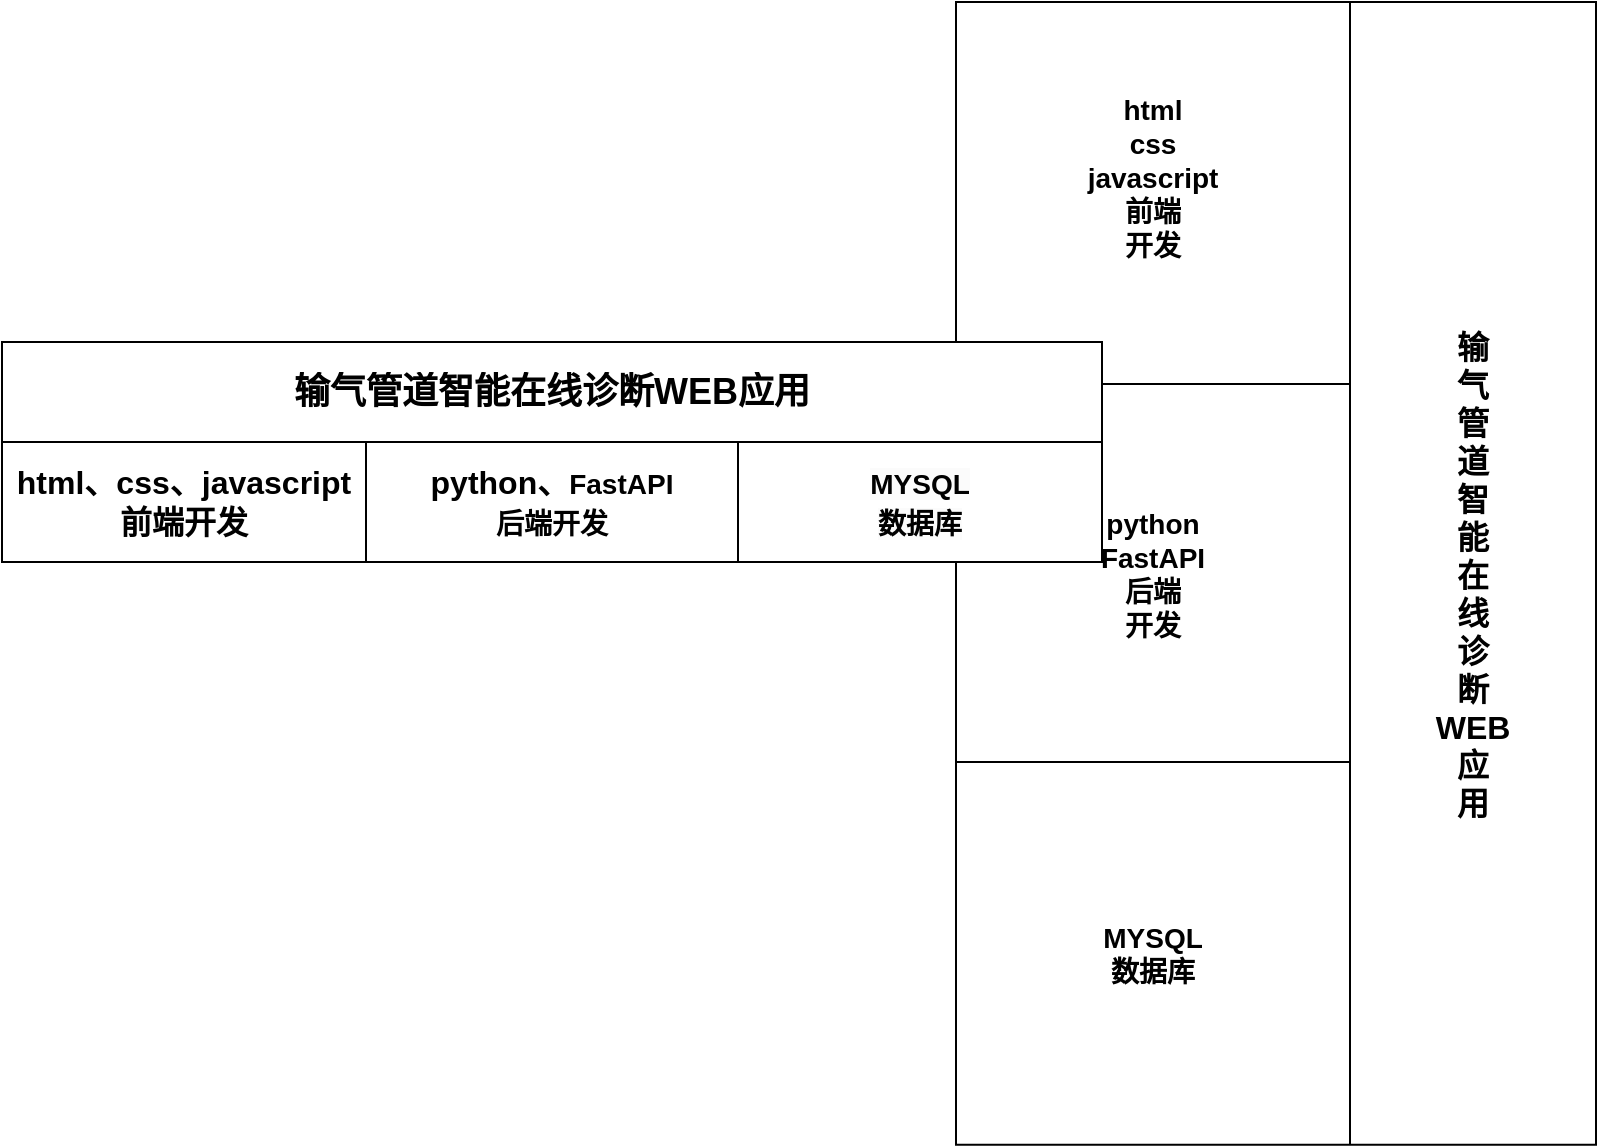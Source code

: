 <mxfile version="22.1.2" type="github">
  <diagram name="第 1 页" id="bTA6FBefIpC_3LMfvHJY">
    <mxGraphModel dx="956" dy="1704" grid="1" gridSize="10" guides="1" tooltips="1" connect="1" arrows="1" fold="1" page="1" pageScale="1" pageWidth="827" pageHeight="1169" math="0" shadow="0">
      <root>
        <mxCell id="0" />
        <mxCell id="1" parent="0" />
        <mxCell id="0L47Ya-rtG2eH1vCE1We-1" value="" style="shape=table;startSize=0;container=1;collapsible=0;childLayout=tableLayout;fontSize=16;fontFamily=Helvetica;fontStyle=1;" vertex="1" parent="1">
          <mxGeometry x="507" y="-1010.0" width="320" height="571.38" as="geometry" />
        </mxCell>
        <mxCell id="0L47Ya-rtG2eH1vCE1We-2" value="" style="shape=tableRow;horizontal=0;startSize=0;swimlaneHead=0;swimlaneBody=0;strokeColor=inherit;top=0;left=0;bottom=0;right=0;collapsible=0;dropTarget=0;fillColor=none;points=[[0,0.5],[1,0.5]];portConstraint=eastwest;fontSize=16;fontFamily=Helvetica;fontStyle=1;" vertex="1" parent="0L47Ya-rtG2eH1vCE1We-1">
          <mxGeometry width="320" height="191" as="geometry" />
        </mxCell>
        <mxCell id="0L47Ya-rtG2eH1vCE1We-3" value="html&#xa;css&#xa;javascript&#xa;前端&#xa;开发&#xa;" style="shape=partialRectangle;connectable=0;strokeColor=inherit;overflow=hidden;fillColor=none;top=0;left=0;bottom=0;right=0;pointerEvents=1;fontSize=14;fontFamily=Helvetica;fontStyle=1;" vertex="1" parent="0L47Ya-rtG2eH1vCE1We-2">
          <mxGeometry width="197" height="191" as="geometry">
            <mxRectangle width="197" height="191" as="alternateBounds" />
          </mxGeometry>
        </mxCell>
        <mxCell id="0L47Ya-rtG2eH1vCE1We-4" value="输&#xa;气&#xa;管&#xa;道&#xa;智&#xa;能&#xa;在&#xa;线&#xa;诊&#xa;断&#xa;WEB&#xa;应&#xa;用" style="shape=partialRectangle;connectable=0;strokeColor=inherit;overflow=hidden;fillColor=none;top=0;left=0;bottom=0;right=0;pointerEvents=1;fontSize=16;rowspan=3;colspan=1;fontFamily=Helvetica;fontStyle=1;" vertex="1" parent="0L47Ya-rtG2eH1vCE1We-2">
          <mxGeometry x="197" width="123" height="571" as="geometry">
            <mxRectangle width="123" height="191" as="alternateBounds" />
          </mxGeometry>
        </mxCell>
        <mxCell id="0L47Ya-rtG2eH1vCE1We-5" value="" style="shape=tableRow;horizontal=0;startSize=0;swimlaneHead=0;swimlaneBody=0;strokeColor=inherit;top=0;left=0;bottom=0;right=0;collapsible=0;dropTarget=0;fillColor=none;points=[[0,0.5],[1,0.5]];portConstraint=eastwest;fontSize=16;fontFamily=Helvetica;fontStyle=1;" vertex="1" parent="0L47Ya-rtG2eH1vCE1We-1">
          <mxGeometry y="191" width="320" height="189" as="geometry" />
        </mxCell>
        <mxCell id="0L47Ya-rtG2eH1vCE1We-6" value="python&#xa;FastAPI&#xa;后端&#xa;开发" style="shape=partialRectangle;connectable=0;strokeColor=inherit;overflow=hidden;fillColor=none;top=0;left=0;bottom=0;right=0;pointerEvents=1;fontSize=14;fontFamily=Helvetica;fontStyle=1;" vertex="1" parent="0L47Ya-rtG2eH1vCE1We-5">
          <mxGeometry width="197" height="189" as="geometry">
            <mxRectangle width="197" height="189" as="alternateBounds" />
          </mxGeometry>
        </mxCell>
        <mxCell id="0L47Ya-rtG2eH1vCE1We-7" value="" style="shape=partialRectangle;html=1;whiteSpace=wrap;connectable=0;strokeColor=inherit;overflow=hidden;fillColor=none;top=0;left=0;bottom=0;right=0;pointerEvents=1;fontSize=16;" vertex="1" visible="0" parent="0L47Ya-rtG2eH1vCE1We-5">
          <mxGeometry x="197" width="123" height="189" as="geometry">
            <mxRectangle width="123" height="189" as="alternateBounds" />
          </mxGeometry>
        </mxCell>
        <mxCell id="0L47Ya-rtG2eH1vCE1We-8" value="" style="shape=tableRow;horizontal=0;startSize=0;swimlaneHead=0;swimlaneBody=0;strokeColor=inherit;top=0;left=0;bottom=0;right=0;collapsible=0;dropTarget=0;fillColor=none;points=[[0,0.5],[1,0.5]];portConstraint=eastwest;fontSize=16;fontFamily=Helvetica;fontStyle=1;" vertex="1" parent="0L47Ya-rtG2eH1vCE1We-1">
          <mxGeometry y="380" width="320" height="191" as="geometry" />
        </mxCell>
        <mxCell id="0L47Ya-rtG2eH1vCE1We-9" value="MYSQL&#xa;数据库" style="shape=partialRectangle;connectable=0;strokeColor=inherit;overflow=hidden;fillColor=none;top=0;left=0;bottom=0;right=0;pointerEvents=1;fontSize=14;fontFamily=Helvetica;fontStyle=1;" vertex="1" parent="0L47Ya-rtG2eH1vCE1We-8">
          <mxGeometry width="197" height="191" as="geometry">
            <mxRectangle width="197" height="191" as="alternateBounds" />
          </mxGeometry>
        </mxCell>
        <mxCell id="0L47Ya-rtG2eH1vCE1We-10" value="" style="shape=partialRectangle;html=1;whiteSpace=wrap;connectable=0;strokeColor=inherit;overflow=hidden;fillColor=none;top=0;left=0;bottom=0;right=0;pointerEvents=1;fontSize=16;" vertex="1" visible="0" parent="0L47Ya-rtG2eH1vCE1We-8">
          <mxGeometry x="197" width="123" height="191" as="geometry">
            <mxRectangle width="123" height="191" as="alternateBounds" />
          </mxGeometry>
        </mxCell>
        <mxCell id="0L47Ya-rtG2eH1vCE1We-11" value="" style="shape=table;startSize=0;container=1;collapsible=0;childLayout=tableLayout;fontSize=16;" vertex="1" parent="1">
          <mxGeometry x="30" y="-840" width="550" height="110" as="geometry" />
        </mxCell>
        <mxCell id="0L47Ya-rtG2eH1vCE1We-12" value="" style="shape=tableRow;horizontal=0;startSize=0;swimlaneHead=0;swimlaneBody=0;strokeColor=inherit;top=0;left=0;bottom=0;right=0;collapsible=0;dropTarget=0;fillColor=none;points=[[0,0.5],[1,0.5]];portConstraint=eastwest;fontSize=16;" vertex="1" parent="0L47Ya-rtG2eH1vCE1We-11">
          <mxGeometry width="550" height="50" as="geometry" />
        </mxCell>
        <mxCell id="0L47Ya-rtG2eH1vCE1We-13" value="&lt;div style=&quot;font-size: 18px;&quot;&gt;输&lt;span style=&quot;background-color: initial;&quot;&gt;气&lt;/span&gt;&lt;span style=&quot;background-color: initial;&quot;&gt;管&lt;/span&gt;&lt;span style=&quot;background-color: initial;&quot;&gt;道&lt;/span&gt;&lt;span style=&quot;background-color: initial;&quot;&gt;智&lt;/span&gt;&lt;span style=&quot;background-color: initial;&quot;&gt;能&lt;/span&gt;&lt;span style=&quot;background-color: initial;&quot;&gt;在&lt;/span&gt;&lt;span style=&quot;background-color: initial;&quot;&gt;线&lt;/span&gt;&lt;span style=&quot;background-color: initial;&quot;&gt;诊&lt;/span&gt;&lt;span style=&quot;background-color: initial;&quot;&gt;断&lt;/span&gt;&lt;span style=&quot;background-color: initial;&quot;&gt;WEB&lt;/span&gt;&lt;span style=&quot;background-color: initial;&quot;&gt;应&lt;/span&gt;&lt;span style=&quot;background-color: initial;&quot;&gt;用&lt;/span&gt;&lt;/div&gt;" style="shape=partialRectangle;html=1;whiteSpace=wrap;connectable=0;strokeColor=inherit;overflow=hidden;fillColor=none;top=0;left=0;bottom=0;right=0;pointerEvents=1;fontSize=16;rowspan=1;colspan=3;fontStyle=1" vertex="1" parent="0L47Ya-rtG2eH1vCE1We-12">
          <mxGeometry width="550" height="50" as="geometry">
            <mxRectangle width="182" height="50" as="alternateBounds" />
          </mxGeometry>
        </mxCell>
        <mxCell id="0L47Ya-rtG2eH1vCE1We-14" value="" style="shape=partialRectangle;html=1;whiteSpace=wrap;connectable=0;strokeColor=inherit;overflow=hidden;fillColor=none;top=0;left=0;bottom=0;right=0;pointerEvents=1;fontSize=16;" vertex="1" visible="0" parent="0L47Ya-rtG2eH1vCE1We-12">
          <mxGeometry x="182" width="186" height="50" as="geometry">
            <mxRectangle width="186" height="50" as="alternateBounds" />
          </mxGeometry>
        </mxCell>
        <mxCell id="0L47Ya-rtG2eH1vCE1We-15" value="" style="shape=partialRectangle;html=1;whiteSpace=wrap;connectable=0;strokeColor=inherit;overflow=hidden;fillColor=none;top=0;left=0;bottom=0;right=0;pointerEvents=1;fontSize=16;" vertex="1" visible="0" parent="0L47Ya-rtG2eH1vCE1We-12">
          <mxGeometry x="368" width="182" height="50" as="geometry">
            <mxRectangle width="182" height="50" as="alternateBounds" />
          </mxGeometry>
        </mxCell>
        <mxCell id="0L47Ya-rtG2eH1vCE1We-16" value="" style="shape=tableRow;horizontal=0;startSize=0;swimlaneHead=0;swimlaneBody=0;strokeColor=inherit;top=0;left=0;bottom=0;right=0;collapsible=0;dropTarget=0;fillColor=none;points=[[0,0.5],[1,0.5]];portConstraint=eastwest;fontSize=16;" vertex="1" parent="0L47Ya-rtG2eH1vCE1We-11">
          <mxGeometry y="50" width="550" height="60" as="geometry" />
        </mxCell>
        <mxCell id="0L47Ya-rtG2eH1vCE1We-17" value="html、css、javascript&lt;br style=&quot;border-color: var(--border-color); padding: 0px; margin: 0px;&quot;&gt;前端开发" style="shape=partialRectangle;html=1;whiteSpace=wrap;connectable=0;strokeColor=inherit;overflow=hidden;fillColor=none;top=0;left=0;bottom=0;right=0;pointerEvents=1;fontSize=16;fontStyle=1" vertex="1" parent="0L47Ya-rtG2eH1vCE1We-16">
          <mxGeometry width="182" height="60" as="geometry">
            <mxRectangle width="182" height="60" as="alternateBounds" />
          </mxGeometry>
        </mxCell>
        <mxCell id="0L47Ya-rtG2eH1vCE1We-18" value="python、&lt;span style=&quot;font-size: 14px;&quot;&gt;FastAPI&lt;/span&gt;&lt;br style=&quot;border-color: var(--border-color); padding: 0px; margin: 0px; font-size: 14px;&quot;&gt;&lt;span style=&quot;font-size: 14px;&quot;&gt;后端&lt;/span&gt;&lt;span style=&quot;font-size: 14px;&quot;&gt;开发&lt;/span&gt;" style="shape=partialRectangle;html=1;whiteSpace=wrap;connectable=0;strokeColor=inherit;overflow=hidden;fillColor=none;top=0;left=0;bottom=0;right=0;pointerEvents=1;fontSize=16;fontStyle=1" vertex="1" parent="0L47Ya-rtG2eH1vCE1We-16">
          <mxGeometry x="182" width="186" height="60" as="geometry">
            <mxRectangle width="186" height="60" as="alternateBounds" />
          </mxGeometry>
        </mxCell>
        <mxCell id="0L47Ya-rtG2eH1vCE1We-19" value="&lt;span style=&quot;color: rgb(0, 0, 0); font-family: Helvetica; font-size: 14px; font-style: normal; font-variant-ligatures: normal; font-variant-caps: normal; letter-spacing: normal; orphans: 2; text-align: center; text-indent: 0px; text-transform: none; widows: 2; word-spacing: 0px; -webkit-text-stroke-width: 0px; background-color: rgb(251, 251, 251); text-decoration-thickness: initial; text-decoration-style: initial; text-decoration-color: initial; float: none; display: inline !important;&quot;&gt;MYSQL&lt;/span&gt;&lt;br style=&quot;border-color: var(--border-color); padding: 0px; margin: 0px; color: rgb(0, 0, 0); font-family: Helvetica; font-size: 14px; font-style: normal; font-variant-ligatures: normal; font-variant-caps: normal; letter-spacing: normal; orphans: 2; text-align: center; text-indent: 0px; text-transform: none; widows: 2; word-spacing: 0px; -webkit-text-stroke-width: 0px; background-color: rgb(251, 251, 251); text-decoration-thickness: initial; text-decoration-style: initial; text-decoration-color: initial;&quot;&gt;&lt;span style=&quot;color: rgb(0, 0, 0); font-family: Helvetica; font-size: 14px; font-style: normal; font-variant-ligatures: normal; font-variant-caps: normal; letter-spacing: normal; orphans: 2; text-align: center; text-indent: 0px; text-transform: none; widows: 2; word-spacing: 0px; -webkit-text-stroke-width: 0px; background-color: rgb(251, 251, 251); text-decoration-thickness: initial; text-decoration-style: initial; text-decoration-color: initial; float: none; display: inline !important;&quot;&gt;数据库&lt;/span&gt;&lt;br&gt;" style="shape=partialRectangle;html=1;whiteSpace=wrap;connectable=0;strokeColor=inherit;overflow=hidden;fillColor=none;top=0;left=0;bottom=0;right=0;pointerEvents=1;fontSize=16;fontStyle=1" vertex="1" parent="0L47Ya-rtG2eH1vCE1We-16">
          <mxGeometry x="368" width="182" height="60" as="geometry">
            <mxRectangle width="182" height="60" as="alternateBounds" />
          </mxGeometry>
        </mxCell>
      </root>
    </mxGraphModel>
  </diagram>
</mxfile>
